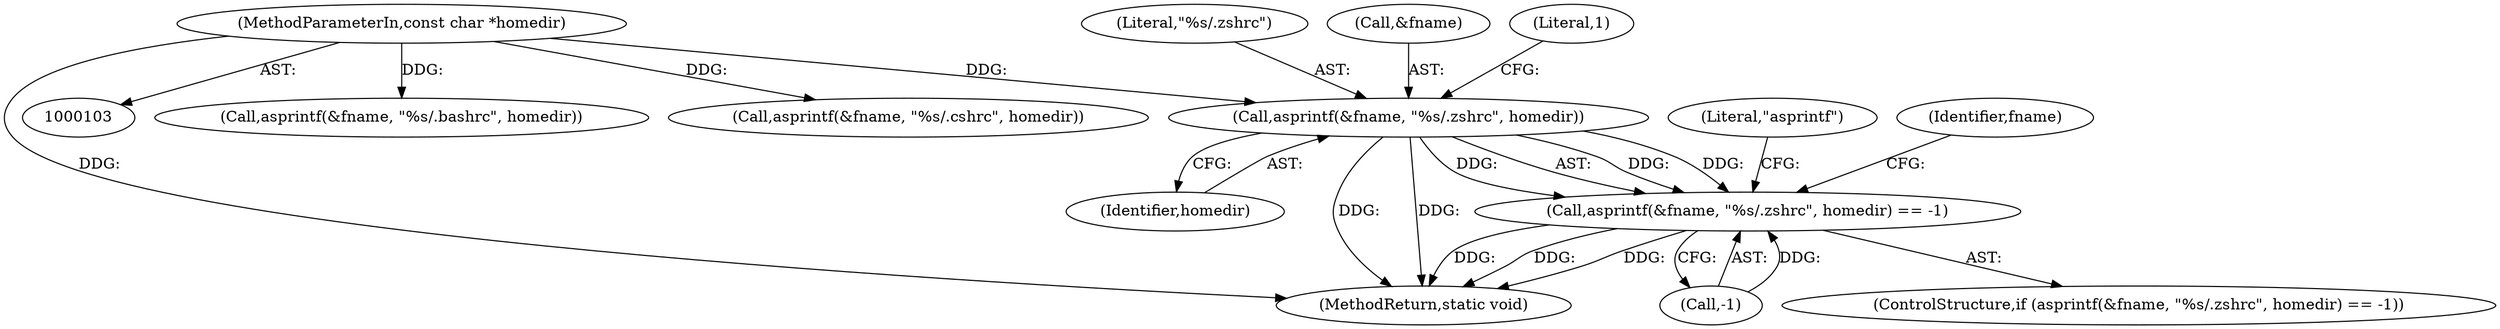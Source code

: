 digraph "0_firejail_38d418505e9ee2d326557e5639e8da49c298858f@API" {
"1000131" [label="(Call,asprintf(&fname, \"%s/.zshrc\", homedir))"];
"1000104" [label="(MethodParameterIn,const char *homedir)"];
"1000130" [label="(Call,asprintf(&fname, \"%s/.zshrc\", homedir) == -1)"];
"1000129" [label="(ControlStructure,if (asprintf(&fname, \"%s/.zshrc\", homedir) == -1))"];
"1000139" [label="(Literal,\"asprintf\")"];
"1000144" [label="(Identifier,fname)"];
"1000134" [label="(Literal,\"%s/.zshrc\")"];
"1000104" [label="(MethodParameterIn,const char *homedir)"];
"1000131" [label="(Call,asprintf(&fname, \"%s/.zshrc\", homedir))"];
"1000132" [label="(Call,&fname)"];
"1000137" [label="(Literal,1)"];
"1000262" [label="(Call,asprintf(&fname, \"%s/.bashrc\", homedir))"];
"1000202" [label="(Call,asprintf(&fname, \"%s/.cshrc\", homedir))"];
"1000135" [label="(Identifier,homedir)"];
"1000308" [label="(MethodReturn,static void)"];
"1000130" [label="(Call,asprintf(&fname, \"%s/.zshrc\", homedir) == -1)"];
"1000136" [label="(Call,-1)"];
"1000131" -> "1000130"  [label="AST: "];
"1000131" -> "1000135"  [label="CFG: "];
"1000132" -> "1000131"  [label="AST: "];
"1000134" -> "1000131"  [label="AST: "];
"1000135" -> "1000131"  [label="AST: "];
"1000137" -> "1000131"  [label="CFG: "];
"1000131" -> "1000308"  [label="DDG: "];
"1000131" -> "1000308"  [label="DDG: "];
"1000131" -> "1000130"  [label="DDG: "];
"1000131" -> "1000130"  [label="DDG: "];
"1000131" -> "1000130"  [label="DDG: "];
"1000104" -> "1000131"  [label="DDG: "];
"1000104" -> "1000103"  [label="AST: "];
"1000104" -> "1000308"  [label="DDG: "];
"1000104" -> "1000202"  [label="DDG: "];
"1000104" -> "1000262"  [label="DDG: "];
"1000130" -> "1000129"  [label="AST: "];
"1000130" -> "1000136"  [label="CFG: "];
"1000136" -> "1000130"  [label="AST: "];
"1000139" -> "1000130"  [label="CFG: "];
"1000144" -> "1000130"  [label="CFG: "];
"1000130" -> "1000308"  [label="DDG: "];
"1000130" -> "1000308"  [label="DDG: "];
"1000130" -> "1000308"  [label="DDG: "];
"1000136" -> "1000130"  [label="DDG: "];
}
